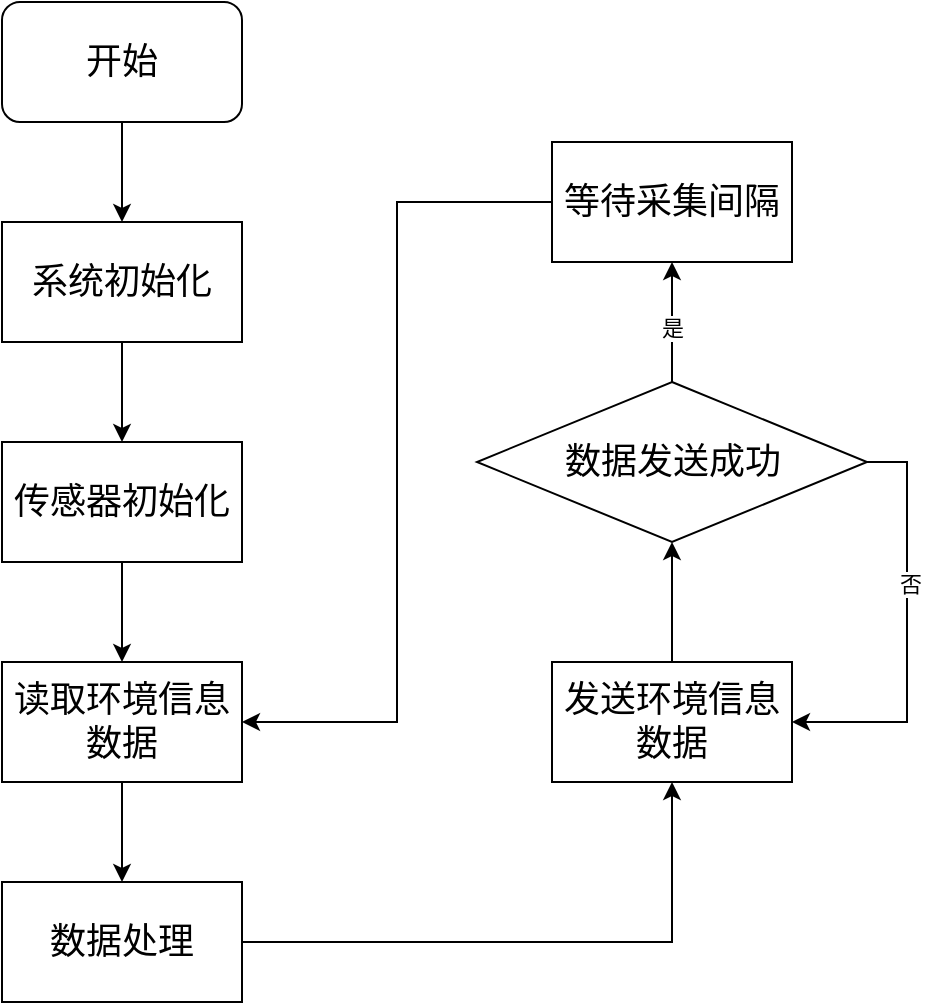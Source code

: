 <mxfile version="24.3.1" type="github">
  <diagram name="第 1 页" id="wrtPZcLdbdhZVq8_dKf1">
    <mxGraphModel dx="746" dy="459" grid="1" gridSize="10" guides="1" tooltips="1" connect="1" arrows="1" fold="1" page="1" pageScale="1" pageWidth="827" pageHeight="1169" math="0" shadow="0">
      <root>
        <mxCell id="0" />
        <mxCell id="1" parent="0" />
        <mxCell id="BgbW1r_rEj53Mi3Xp0oi-9" value="" style="edgeStyle=orthogonalEdgeStyle;rounded=0;orthogonalLoop=1;jettySize=auto;html=1;" edge="1" parent="1" source="BgbW1r_rEj53Mi3Xp0oi-1" target="BgbW1r_rEj53Mi3Xp0oi-2">
          <mxGeometry relative="1" as="geometry" />
        </mxCell>
        <mxCell id="BgbW1r_rEj53Mi3Xp0oi-1" value="&lt;font style=&quot;font-size: 18px;&quot; face=&quot;宋体&quot;&gt;开始&lt;/font&gt;" style="rounded=1;whiteSpace=wrap;html=1;" vertex="1" parent="1">
          <mxGeometry x="270" y="60" width="120" height="60" as="geometry" />
        </mxCell>
        <mxCell id="BgbW1r_rEj53Mi3Xp0oi-10" value="" style="edgeStyle=orthogonalEdgeStyle;rounded=0;orthogonalLoop=1;jettySize=auto;html=1;" edge="1" parent="1" source="BgbW1r_rEj53Mi3Xp0oi-2" target="BgbW1r_rEj53Mi3Xp0oi-3">
          <mxGeometry relative="1" as="geometry" />
        </mxCell>
        <mxCell id="BgbW1r_rEj53Mi3Xp0oi-2" value="&lt;font style=&quot;font-size: 18px;&quot; face=&quot;宋体&quot;&gt;系统初始化&lt;/font&gt;" style="rounded=0;whiteSpace=wrap;html=1;" vertex="1" parent="1">
          <mxGeometry x="270" y="170" width="120" height="60" as="geometry" />
        </mxCell>
        <mxCell id="BgbW1r_rEj53Mi3Xp0oi-11" value="" style="edgeStyle=orthogonalEdgeStyle;rounded=0;orthogonalLoop=1;jettySize=auto;html=1;" edge="1" parent="1" source="BgbW1r_rEj53Mi3Xp0oi-3" target="BgbW1r_rEj53Mi3Xp0oi-4">
          <mxGeometry relative="1" as="geometry" />
        </mxCell>
        <mxCell id="BgbW1r_rEj53Mi3Xp0oi-3" value="&lt;font style=&quot;font-size: 18px;&quot; face=&quot;宋体&quot;&gt;传感器初始化&lt;/font&gt;" style="rounded=0;whiteSpace=wrap;html=1;" vertex="1" parent="1">
          <mxGeometry x="270" y="280" width="120" height="60" as="geometry" />
        </mxCell>
        <mxCell id="BgbW1r_rEj53Mi3Xp0oi-14" style="edgeStyle=orthogonalEdgeStyle;rounded=0;orthogonalLoop=1;jettySize=auto;html=1;" edge="1" parent="1" source="BgbW1r_rEj53Mi3Xp0oi-4" target="BgbW1r_rEj53Mi3Xp0oi-5">
          <mxGeometry relative="1" as="geometry" />
        </mxCell>
        <mxCell id="BgbW1r_rEj53Mi3Xp0oi-4" value="&lt;font style=&quot;font-size: 18px;&quot; face=&quot;宋体&quot;&gt;读取环境信息数据&lt;/font&gt;" style="rounded=0;whiteSpace=wrap;html=1;" vertex="1" parent="1">
          <mxGeometry x="270" y="390" width="120" height="60" as="geometry" />
        </mxCell>
        <mxCell id="BgbW1r_rEj53Mi3Xp0oi-15" value="" style="edgeStyle=orthogonalEdgeStyle;rounded=0;orthogonalLoop=1;jettySize=auto;html=1;" edge="1" parent="1" source="BgbW1r_rEj53Mi3Xp0oi-5" target="BgbW1r_rEj53Mi3Xp0oi-6">
          <mxGeometry relative="1" as="geometry" />
        </mxCell>
        <mxCell id="BgbW1r_rEj53Mi3Xp0oi-5" value="&lt;font style=&quot;font-size: 18px;&quot; face=&quot;宋体&quot;&gt;数据处理&lt;/font&gt;" style="rounded=0;whiteSpace=wrap;html=1;" vertex="1" parent="1">
          <mxGeometry x="270" y="500" width="120" height="60" as="geometry" />
        </mxCell>
        <mxCell id="BgbW1r_rEj53Mi3Xp0oi-16" value="" style="edgeStyle=orthogonalEdgeStyle;rounded=0;orthogonalLoop=1;jettySize=auto;html=1;" edge="1" parent="1" source="BgbW1r_rEj53Mi3Xp0oi-6" target="BgbW1r_rEj53Mi3Xp0oi-7">
          <mxGeometry relative="1" as="geometry" />
        </mxCell>
        <mxCell id="BgbW1r_rEj53Mi3Xp0oi-6" value="&lt;font style=&quot;font-size: 18px;&quot; face=&quot;宋体&quot;&gt;发送环境信息数据&lt;/font&gt;" style="rounded=0;whiteSpace=wrap;html=1;" vertex="1" parent="1">
          <mxGeometry x="545" y="390" width="120" height="60" as="geometry" />
        </mxCell>
        <mxCell id="BgbW1r_rEj53Mi3Xp0oi-17" value="" style="edgeStyle=orthogonalEdgeStyle;rounded=0;orthogonalLoop=1;jettySize=auto;html=1;" edge="1" parent="1" source="BgbW1r_rEj53Mi3Xp0oi-7" target="BgbW1r_rEj53Mi3Xp0oi-8">
          <mxGeometry relative="1" as="geometry" />
        </mxCell>
        <mxCell id="BgbW1r_rEj53Mi3Xp0oi-24" value="是" style="edgeLabel;html=1;align=center;verticalAlign=middle;resizable=0;points=[];" vertex="1" connectable="0" parent="BgbW1r_rEj53Mi3Xp0oi-17">
          <mxGeometry x="-0.089" relative="1" as="geometry">
            <mxPoint as="offset" />
          </mxGeometry>
        </mxCell>
        <mxCell id="BgbW1r_rEj53Mi3Xp0oi-22" style="edgeStyle=orthogonalEdgeStyle;rounded=0;orthogonalLoop=1;jettySize=auto;html=1;exitX=1;exitY=0.5;exitDx=0;exitDy=0;entryX=1;entryY=0.5;entryDx=0;entryDy=0;" edge="1" parent="1" source="BgbW1r_rEj53Mi3Xp0oi-7" target="BgbW1r_rEj53Mi3Xp0oi-6">
          <mxGeometry relative="1" as="geometry" />
        </mxCell>
        <mxCell id="BgbW1r_rEj53Mi3Xp0oi-23" value="否" style="edgeLabel;html=1;align=center;verticalAlign=middle;resizable=0;points=[];" vertex="1" connectable="0" parent="BgbW1r_rEj53Mi3Xp0oi-22">
          <mxGeometry x="-0.223" y="1" relative="1" as="geometry">
            <mxPoint as="offset" />
          </mxGeometry>
        </mxCell>
        <mxCell id="BgbW1r_rEj53Mi3Xp0oi-7" value="&lt;font style=&quot;font-size: 18px;&quot; face=&quot;宋体&quot;&gt;数据发送成功&lt;/font&gt;" style="rhombus;whiteSpace=wrap;html=1;" vertex="1" parent="1">
          <mxGeometry x="507.5" y="250" width="195" height="80" as="geometry" />
        </mxCell>
        <mxCell id="BgbW1r_rEj53Mi3Xp0oi-25" style="edgeStyle=orthogonalEdgeStyle;rounded=0;orthogonalLoop=1;jettySize=auto;html=1;entryX=1;entryY=0.5;entryDx=0;entryDy=0;" edge="1" parent="1" source="BgbW1r_rEj53Mi3Xp0oi-8" target="BgbW1r_rEj53Mi3Xp0oi-4">
          <mxGeometry relative="1" as="geometry" />
        </mxCell>
        <mxCell id="BgbW1r_rEj53Mi3Xp0oi-8" value="&lt;font style=&quot;font-size: 18px;&quot; face=&quot;宋体&quot;&gt;等待采集间隔&lt;/font&gt;" style="rounded=0;whiteSpace=wrap;html=1;" vertex="1" parent="1">
          <mxGeometry x="545" y="130" width="120" height="60" as="geometry" />
        </mxCell>
      </root>
    </mxGraphModel>
  </diagram>
</mxfile>
